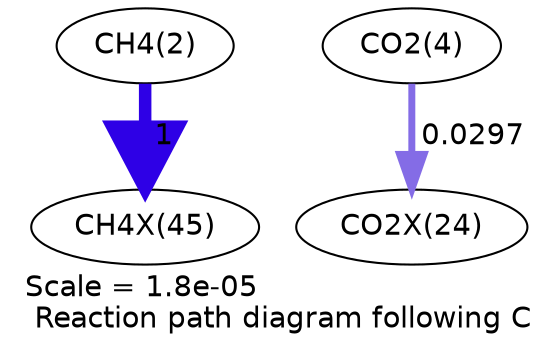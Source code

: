 digraph reaction_paths {
center=1;
s4 -> s32[fontname="Helvetica", penwidth=6, arrowsize=3, color="0.7, 1.5, 0.9"
, label=" 1"];
s6 -> s27[fontname="Helvetica", penwidth=3.34, arrowsize=1.67, color="0.7, 0.53, 0.9"
, label=" 0.0297"];
s4 [ fontname="Helvetica", label="CH4(2)"];
s6 [ fontname="Helvetica", label="CO2(4)"];
s27 [ fontname="Helvetica", label="CO2X(24)"];
s32 [ fontname="Helvetica", label="CH4X(45)"];
 label = "Scale = 1.8e-05\l Reaction path diagram following C";
 fontname = "Helvetica";
}
